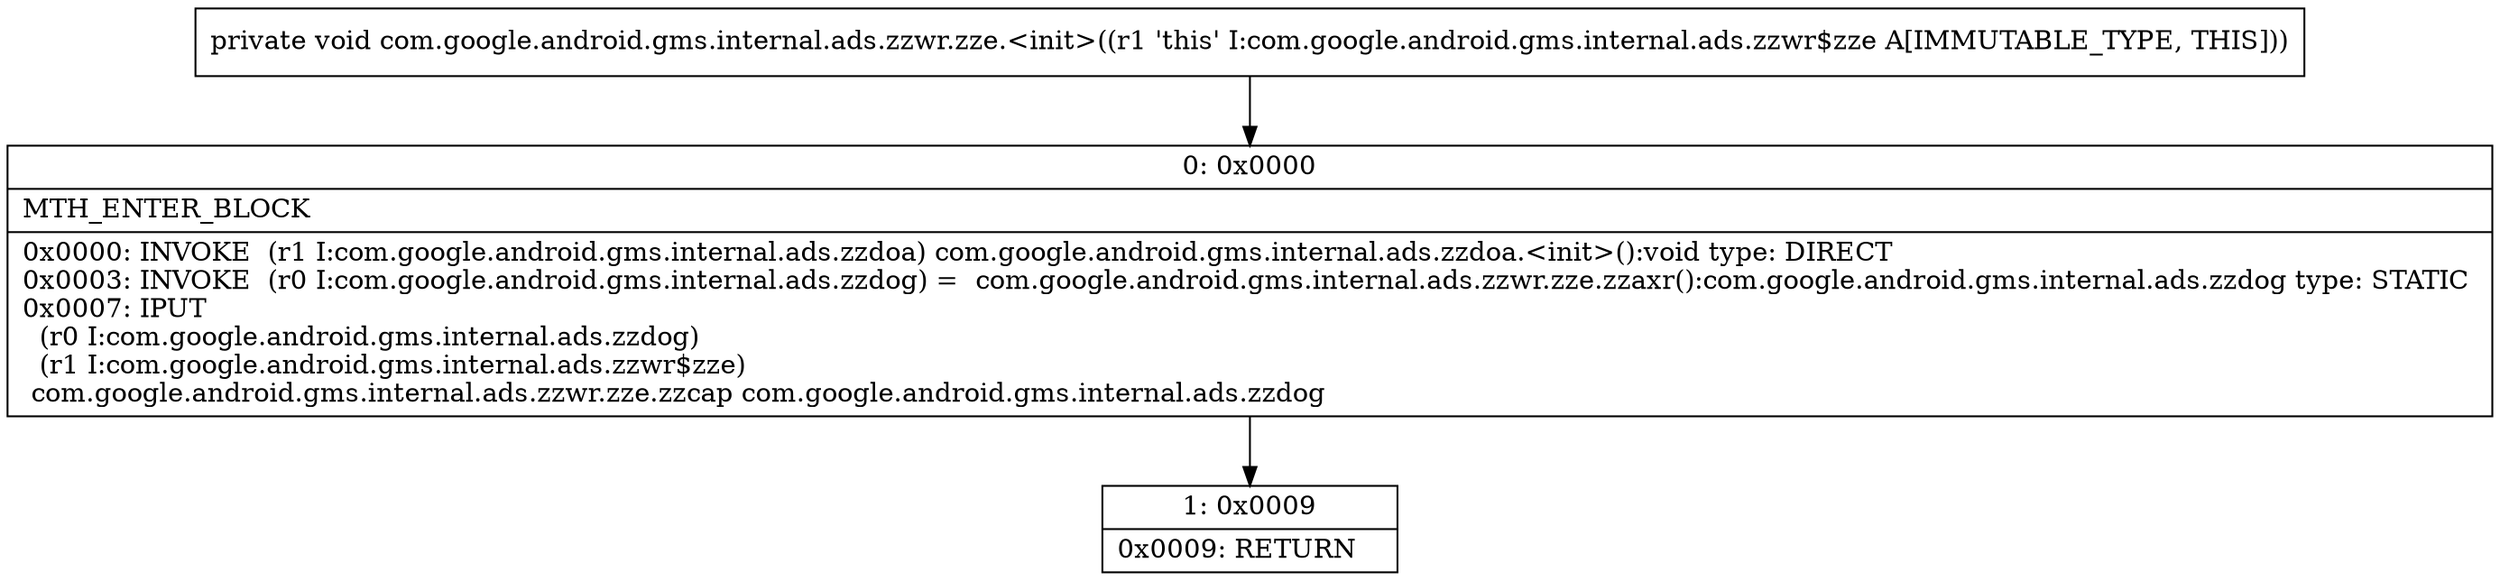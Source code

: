 digraph "CFG forcom.google.android.gms.internal.ads.zzwr.zze.\<init\>()V" {
Node_0 [shape=record,label="{0\:\ 0x0000|MTH_ENTER_BLOCK\l|0x0000: INVOKE  (r1 I:com.google.android.gms.internal.ads.zzdoa) com.google.android.gms.internal.ads.zzdoa.\<init\>():void type: DIRECT \l0x0003: INVOKE  (r0 I:com.google.android.gms.internal.ads.zzdog) =  com.google.android.gms.internal.ads.zzwr.zze.zzaxr():com.google.android.gms.internal.ads.zzdog type: STATIC \l0x0007: IPUT  \l  (r0 I:com.google.android.gms.internal.ads.zzdog)\l  (r1 I:com.google.android.gms.internal.ads.zzwr$zze)\l com.google.android.gms.internal.ads.zzwr.zze.zzcap com.google.android.gms.internal.ads.zzdog \l}"];
Node_1 [shape=record,label="{1\:\ 0x0009|0x0009: RETURN   \l}"];
MethodNode[shape=record,label="{private void com.google.android.gms.internal.ads.zzwr.zze.\<init\>((r1 'this' I:com.google.android.gms.internal.ads.zzwr$zze A[IMMUTABLE_TYPE, THIS])) }"];
MethodNode -> Node_0;
Node_0 -> Node_1;
}

